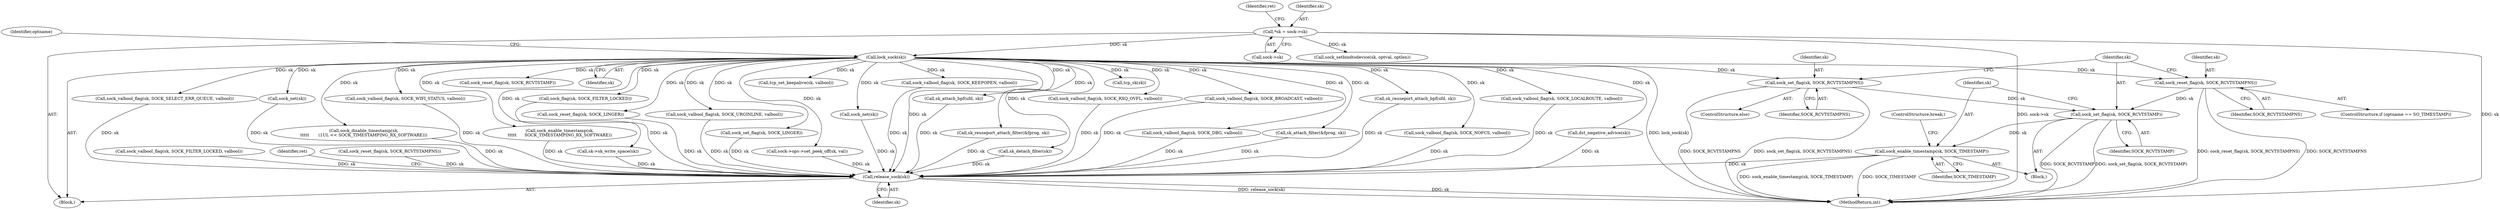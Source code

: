 digraph "0_linux_b98b0bc8c431e3ceb4b26b0dfc8db509518fb290@pointer" {
"1000460" [label="(Call,sock_enable_timestamp(sk, SOCK_TIMESTAMP))"];
"1000457" [label="(Call,sock_set_flag(sk, SOCK_RCVTSTAMP))"];
"1000454" [label="(Call,sock_set_flag(sk, SOCK_RCVTSTAMPNS))"];
"1000159" [label="(Call,lock_sock(sk))"];
"1000115" [label="(Call,*sk = sock->sk)"];
"1000450" [label="(Call,sock_reset_flag(sk, SOCK_RCVTSTAMPNS))"];
"1000886" [label="(Call,release_sock(sk))"];
"1000465" [label="(Call,sock_reset_flag(sk, SOCK_RCVTSTAMP))"];
"1000731" [label="(Call,sock_valbool_flag(sk, SOCK_FILTER_LOCKED, valbool))"];
"1000458" [label="(Identifier,sk)"];
"1000214" [label="(Call,sock_valbool_flag(sk, SOCK_BROADCAST, valbool))"];
"1000452" [label="(Identifier,SOCK_RCVTSTAMPNS)"];
"1000176" [label="(Call,sock_valbool_flag(sk, SOCK_DBG, valbool))"];
"1000460" [label="(Call,sock_enable_timestamp(sk, SOCK_TIMESTAMP))"];
"1000160" [label="(Identifier,sk)"];
"1000162" [label="(Identifier,optname)"];
"1000339" [label="(Call,sock_net(sk))"];
"1000616" [label="(Call,sk_attach_filter(&fprog, sk))"];
"1000708" [label="(Call,sk_reuseport_attach_bpf(ufd, sk))"];
"1000450" [label="(Call,sock_reset_flag(sk, SOCK_RCVTSTAMPNS))"];
"1000804" [label="(Call,sock_valbool_flag(sk, SOCK_NOFCS, valbool))"];
"1000451" [label="(Identifier,sk)"];
"1000462" [label="(Identifier,SOCK_TIMESTAMP)"];
"1000208" [label="(Call,sock_valbool_flag(sk, SOCK_LOCALROUTE, valbool))"];
"1000306" [label="(Call,tcp_set_keepalive(sk, valbool))"];
"1000877" [label="(Call,dst_negative_advice(sk))"];
"1000446" [label="(ControlStructure,if (optname == SO_TIMESTAMP))"];
"1000810" [label="(Call,sock_valbool_flag(sk, SOCK_SELECT_ERR_QUEUE, valbool))"];
"1000552" [label="(Call,sock_disable_timestamp(sk,\n\t\t\t\t\t       (1UL << SOCK_TIMESTAMPING_RX_SOFTWARE)))"];
"1000780" [label="(Call,sock_valbool_flag(sk, SOCK_WIFI_STATUS, valbool))"];
"1000548" [label="(Call,sock_enable_timestamp(sk,\n\t\t\t\t\t      SOCK_TIMESTAMPING_RX_SOFTWARE))"];
"1000529" [label="(Call,tcp_sk(sk))"];
"1000125" [label="(Identifier,ret)"];
"1000159" [label="(Call,lock_sock(sk))"];
"1000242" [label="(Call,sk->sk_write_space(sk))"];
"1000461" [label="(Identifier,sk)"];
"1000115" [label="(Call,*sk = sock->sk)"];
"1000453" [label="(ControlStructure,else)"];
"1000721" [label="(Call,sock_flag(sk, SOCK_FILTER_LOCKED))"];
"1000889" [label="(Identifier,ret)"];
"1000132" [label="(Call,sock_setbindtodevice(sk, optval, optlen))"];
"1000457" [label="(Call,sock_set_flag(sk, SOCK_RCVTSTAMP))"];
"1000454" [label="(Call,sock_set_flag(sk, SOCK_RCVTSTAMPNS))"];
"1000384" [label="(Call,sock_reset_flag(sk, SOCK_LINGER))"];
"1000416" [label="(Call,sock_set_flag(sk, SOCK_LINGER))"];
"1000468" [label="(Call,sock_reset_flag(sk, SOCK_RCVTSTAMPNS))"];
"1000794" [label="(Call,sock->ops->set_peek_off(sk, val))"];
"1000116" [label="(Identifier,sk)"];
"1000647" [label="(Call,sk_attach_bpf(ufd, sk))"];
"1000113" [label="(Block,)"];
"1000445" [label="(Block,)"];
"1000471" [label="(ControlStructure,break;)"];
"1000455" [label="(Identifier,sk)"];
"1000315" [label="(Call,sock_valbool_flag(sk, SOCK_URGINLINE, valbool))"];
"1000890" [label="(MethodReturn,int)"];
"1000459" [label="(Identifier,SOCK_RCVTSTAMP)"];
"1000677" [label="(Call,sk_reuseport_attach_filter(&fprog, sk))"];
"1000887" [label="(Identifier,sk)"];
"1000715" [label="(Call,sk_detach_filter(sk))"];
"1000774" [label="(Call,sock_valbool_flag(sk, SOCK_RXQ_OVFL, valbool))"];
"1000886" [label="(Call,release_sock(sk))"];
"1000117" [label="(Call,sock->sk)"];
"1000758" [label="(Call,sock_net(sk))"];
"1000456" [label="(Identifier,SOCK_RCVTSTAMPNS)"];
"1000309" [label="(Call,sock_valbool_flag(sk, SOCK_KEEPOPEN, valbool))"];
"1000460" -> "1000445"  [label="AST: "];
"1000460" -> "1000462"  [label="CFG: "];
"1000461" -> "1000460"  [label="AST: "];
"1000462" -> "1000460"  [label="AST: "];
"1000471" -> "1000460"  [label="CFG: "];
"1000460" -> "1000890"  [label="DDG: sock_enable_timestamp(sk, SOCK_TIMESTAMP)"];
"1000460" -> "1000890"  [label="DDG: SOCK_TIMESTAMP"];
"1000457" -> "1000460"  [label="DDG: sk"];
"1000460" -> "1000886"  [label="DDG: sk"];
"1000457" -> "1000445"  [label="AST: "];
"1000457" -> "1000459"  [label="CFG: "];
"1000458" -> "1000457"  [label="AST: "];
"1000459" -> "1000457"  [label="AST: "];
"1000461" -> "1000457"  [label="CFG: "];
"1000457" -> "1000890"  [label="DDG: SOCK_RCVTSTAMP"];
"1000457" -> "1000890"  [label="DDG: sock_set_flag(sk, SOCK_RCVTSTAMP)"];
"1000454" -> "1000457"  [label="DDG: sk"];
"1000450" -> "1000457"  [label="DDG: sk"];
"1000454" -> "1000453"  [label="AST: "];
"1000454" -> "1000456"  [label="CFG: "];
"1000455" -> "1000454"  [label="AST: "];
"1000456" -> "1000454"  [label="AST: "];
"1000458" -> "1000454"  [label="CFG: "];
"1000454" -> "1000890"  [label="DDG: sock_set_flag(sk, SOCK_RCVTSTAMPNS)"];
"1000454" -> "1000890"  [label="DDG: SOCK_RCVTSTAMPNS"];
"1000159" -> "1000454"  [label="DDG: sk"];
"1000159" -> "1000113"  [label="AST: "];
"1000159" -> "1000160"  [label="CFG: "];
"1000160" -> "1000159"  [label="AST: "];
"1000162" -> "1000159"  [label="CFG: "];
"1000159" -> "1000890"  [label="DDG: lock_sock(sk)"];
"1000115" -> "1000159"  [label="DDG: sk"];
"1000159" -> "1000176"  [label="DDG: sk"];
"1000159" -> "1000208"  [label="DDG: sk"];
"1000159" -> "1000214"  [label="DDG: sk"];
"1000159" -> "1000242"  [label="DDG: sk"];
"1000159" -> "1000306"  [label="DDG: sk"];
"1000159" -> "1000309"  [label="DDG: sk"];
"1000159" -> "1000315"  [label="DDG: sk"];
"1000159" -> "1000339"  [label="DDG: sk"];
"1000159" -> "1000384"  [label="DDG: sk"];
"1000159" -> "1000416"  [label="DDG: sk"];
"1000159" -> "1000450"  [label="DDG: sk"];
"1000159" -> "1000465"  [label="DDG: sk"];
"1000159" -> "1000529"  [label="DDG: sk"];
"1000159" -> "1000548"  [label="DDG: sk"];
"1000159" -> "1000552"  [label="DDG: sk"];
"1000159" -> "1000616"  [label="DDG: sk"];
"1000159" -> "1000647"  [label="DDG: sk"];
"1000159" -> "1000677"  [label="DDG: sk"];
"1000159" -> "1000708"  [label="DDG: sk"];
"1000159" -> "1000715"  [label="DDG: sk"];
"1000159" -> "1000721"  [label="DDG: sk"];
"1000159" -> "1000758"  [label="DDG: sk"];
"1000159" -> "1000774"  [label="DDG: sk"];
"1000159" -> "1000780"  [label="DDG: sk"];
"1000159" -> "1000794"  [label="DDG: sk"];
"1000159" -> "1000804"  [label="DDG: sk"];
"1000159" -> "1000810"  [label="DDG: sk"];
"1000159" -> "1000877"  [label="DDG: sk"];
"1000159" -> "1000886"  [label="DDG: sk"];
"1000115" -> "1000113"  [label="AST: "];
"1000115" -> "1000117"  [label="CFG: "];
"1000116" -> "1000115"  [label="AST: "];
"1000117" -> "1000115"  [label="AST: "];
"1000125" -> "1000115"  [label="CFG: "];
"1000115" -> "1000890"  [label="DDG: sock->sk"];
"1000115" -> "1000890"  [label="DDG: sk"];
"1000115" -> "1000132"  [label="DDG: sk"];
"1000450" -> "1000446"  [label="AST: "];
"1000450" -> "1000452"  [label="CFG: "];
"1000451" -> "1000450"  [label="AST: "];
"1000452" -> "1000450"  [label="AST: "];
"1000458" -> "1000450"  [label="CFG: "];
"1000450" -> "1000890"  [label="DDG: sock_reset_flag(sk, SOCK_RCVTSTAMPNS)"];
"1000450" -> "1000890"  [label="DDG: SOCK_RCVTSTAMPNS"];
"1000886" -> "1000113"  [label="AST: "];
"1000886" -> "1000887"  [label="CFG: "];
"1000887" -> "1000886"  [label="AST: "];
"1000889" -> "1000886"  [label="CFG: "];
"1000886" -> "1000890"  [label="DDG: release_sock(sk)"];
"1000886" -> "1000890"  [label="DDG: sk"];
"1000877" -> "1000886"  [label="DDG: sk"];
"1000208" -> "1000886"  [label="DDG: sk"];
"1000780" -> "1000886"  [label="DDG: sk"];
"1000677" -> "1000886"  [label="DDG: sk"];
"1000315" -> "1000886"  [label="DDG: sk"];
"1000794" -> "1000886"  [label="DDG: sk"];
"1000758" -> "1000886"  [label="DDG: sk"];
"1000721" -> "1000886"  [label="DDG: sk"];
"1000731" -> "1000886"  [label="DDG: sk"];
"1000548" -> "1000886"  [label="DDG: sk"];
"1000309" -> "1000886"  [label="DDG: sk"];
"1000804" -> "1000886"  [label="DDG: sk"];
"1000552" -> "1000886"  [label="DDG: sk"];
"1000715" -> "1000886"  [label="DDG: sk"];
"1000708" -> "1000886"  [label="DDG: sk"];
"1000468" -> "1000886"  [label="DDG: sk"];
"1000810" -> "1000886"  [label="DDG: sk"];
"1000647" -> "1000886"  [label="DDG: sk"];
"1000339" -> "1000886"  [label="DDG: sk"];
"1000616" -> "1000886"  [label="DDG: sk"];
"1000416" -> "1000886"  [label="DDG: sk"];
"1000214" -> "1000886"  [label="DDG: sk"];
"1000176" -> "1000886"  [label="DDG: sk"];
"1000774" -> "1000886"  [label="DDG: sk"];
"1000242" -> "1000886"  [label="DDG: sk"];
"1000384" -> "1000886"  [label="DDG: sk"];
}
